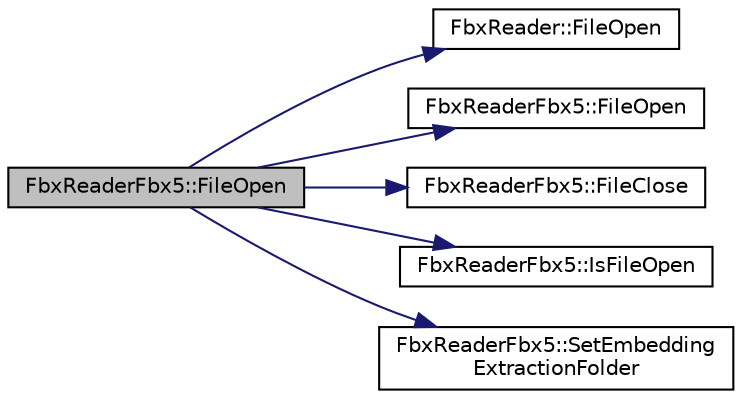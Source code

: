 digraph "FbxReaderFbx5::FileOpen"
{
  edge [fontname="Helvetica",fontsize="10",labelfontname="Helvetica",labelfontsize="10"];
  node [fontname="Helvetica",fontsize="10",shape=record];
  rankdir="LR";
  Node10 [label="FbxReaderFbx5::FileOpen",height=0.2,width=0.4,color="black", fillcolor="grey75", style="filled", fontcolor="black"];
  Node10 -> Node11 [color="midnightblue",fontsize="10",style="solid",fontname="Helvetica"];
  Node11 [label="FbxReader::FileOpen",height=0.2,width=0.4,color="black", fillcolor="white", style="filled",URL="$class_fbx_reader.html#a6105bd37ae86c03f35aee6f62901856d"];
  Node10 -> Node12 [color="midnightblue",fontsize="10",style="solid",fontname="Helvetica"];
  Node12 [label="FbxReaderFbx5::FileOpen",height=0.2,width=0.4,color="black", fillcolor="white", style="filled",URL="$class_fbx_reader_fbx5.html#afabd2457815a65017943a48fb0d0b3bc"];
  Node10 -> Node13 [color="midnightblue",fontsize="10",style="solid",fontname="Helvetica"];
  Node13 [label="FbxReaderFbx5::FileClose",height=0.2,width=0.4,color="black", fillcolor="white", style="filled",URL="$class_fbx_reader_fbx5.html#a315730ff4083066964d32c6d3b3a717d"];
  Node10 -> Node14 [color="midnightblue",fontsize="10",style="solid",fontname="Helvetica"];
  Node14 [label="FbxReaderFbx5::IsFileOpen",height=0.2,width=0.4,color="black", fillcolor="white", style="filled",URL="$class_fbx_reader_fbx5.html#ae610563380260e4445a8c90646898a87"];
  Node10 -> Node15 [color="midnightblue",fontsize="10",style="solid",fontname="Helvetica"];
  Node15 [label="FbxReaderFbx5::SetEmbedding\lExtractionFolder",height=0.2,width=0.4,color="black", fillcolor="white", style="filled",URL="$class_fbx_reader_fbx5.html#ab910914828f297f51c28d88f466d6928"];
}
